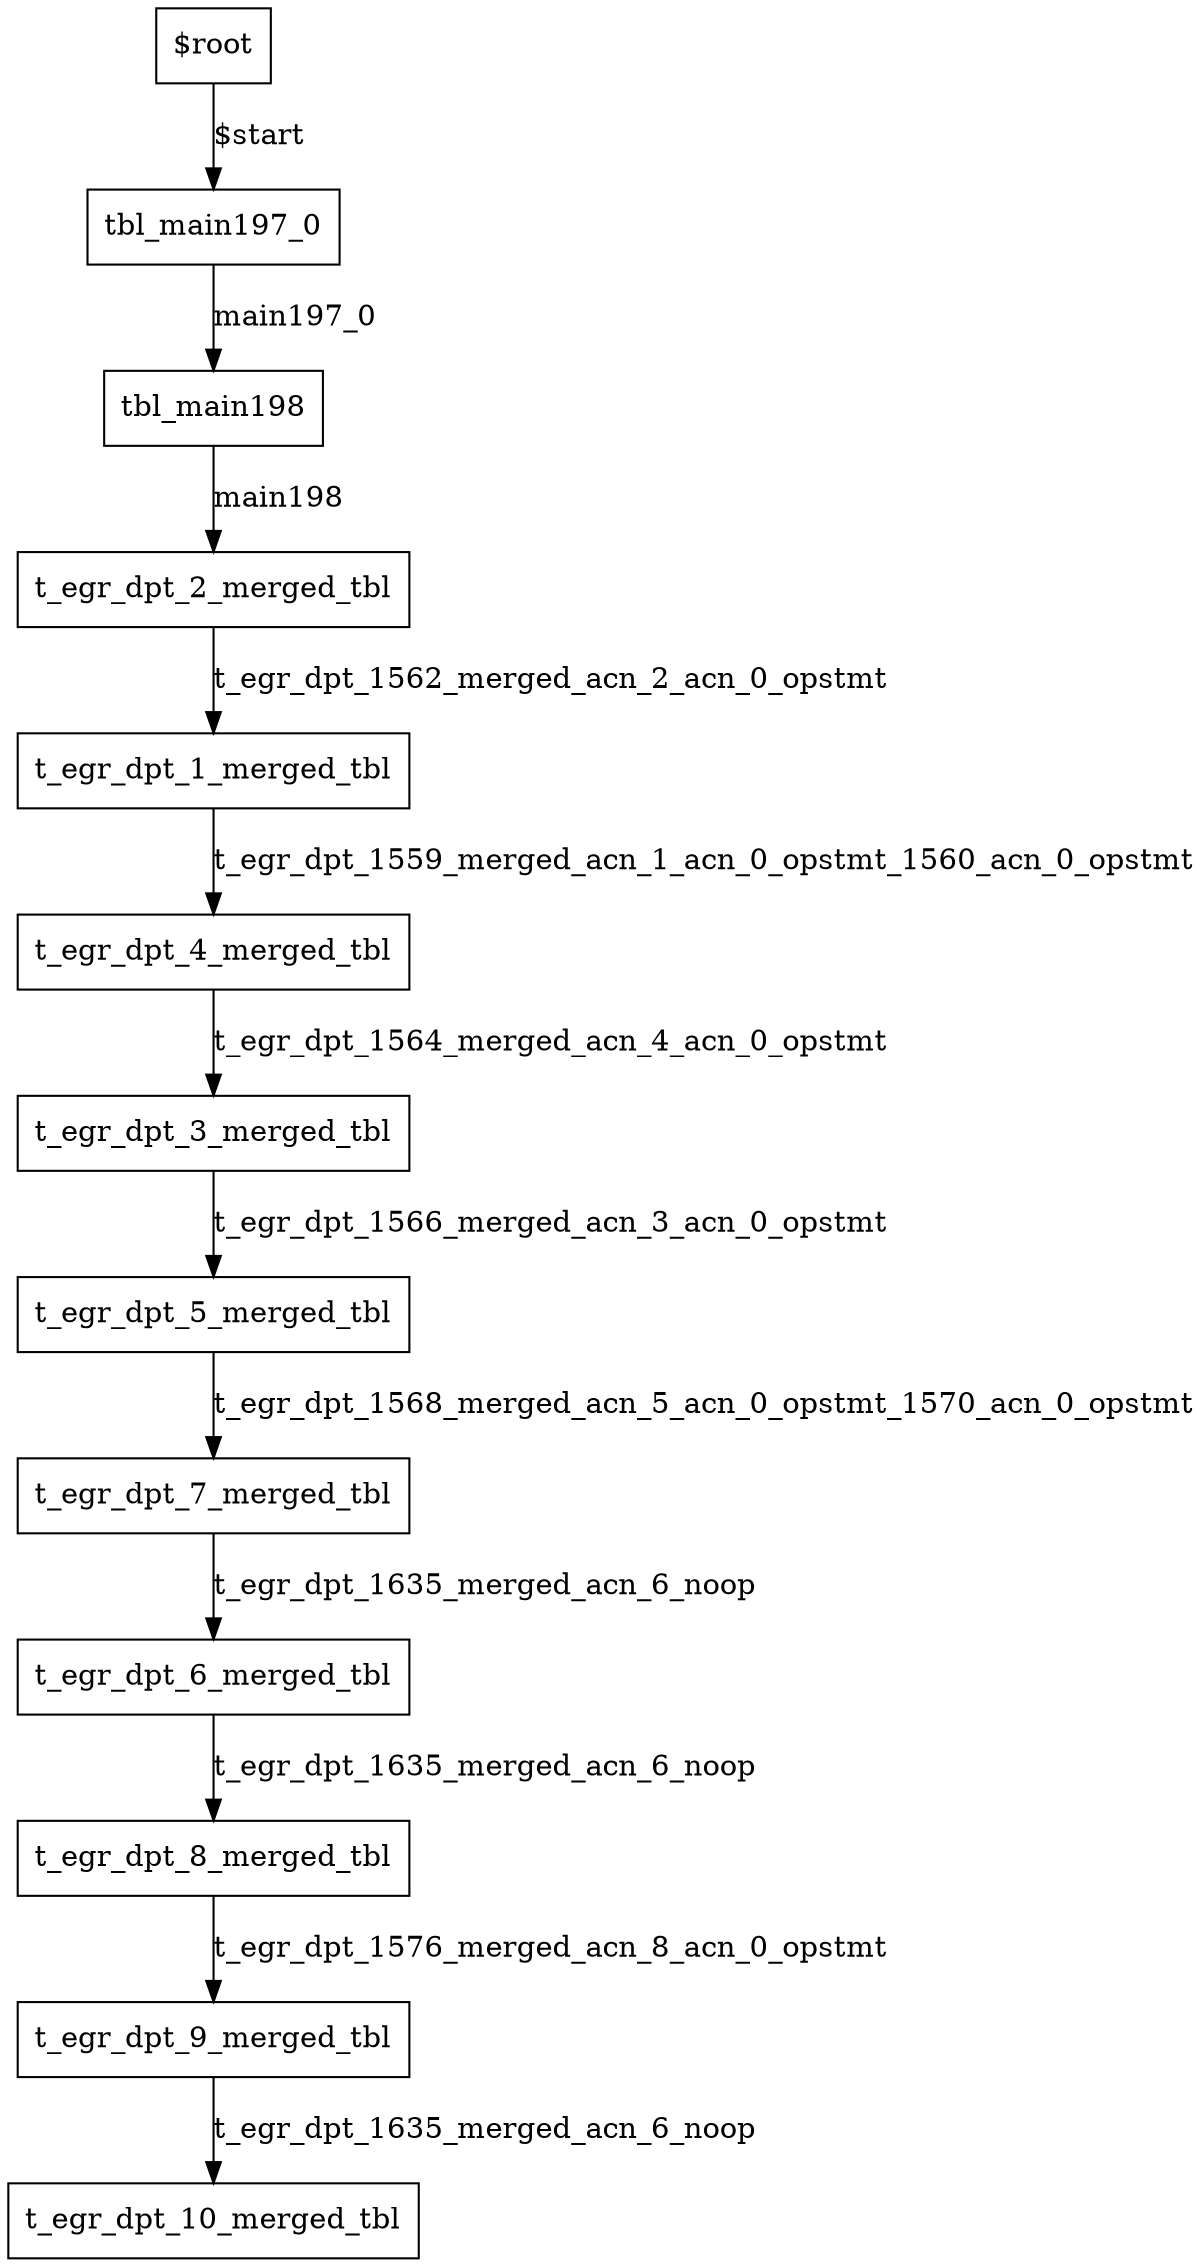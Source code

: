 digraph egress {
0 [label="$root" shape=box color="black"];
12 [label="t_egr_dpt_10_merged_tbl" shape=box color="black"];
4 [label="t_egr_dpt_1_merged_tbl" shape=box color="black"];
3 [label="t_egr_dpt_2_merged_tbl" shape=box color="black"];
6 [label="t_egr_dpt_3_merged_tbl" shape=box color="black"];
5 [label="t_egr_dpt_4_merged_tbl" shape=box color="black"];
7 [label="t_egr_dpt_5_merged_tbl" shape=box color="black"];
9 [label="t_egr_dpt_6_merged_tbl" shape=box color="black"];
8 [label="t_egr_dpt_7_merged_tbl" shape=box color="black"];
10 [label="t_egr_dpt_8_merged_tbl" shape=box color="black"];
11 [label="t_egr_dpt_9_merged_tbl" shape=box color="black"];
1 [label="tbl_main197_0" shape=box color="black"];
2 [label="tbl_main198" shape=box color="black"];
0-> 1 [label="$start" color="black"];
4-> 5 [label="t_egr_dpt_1559_merged_acn_1_acn_0_opstmt_1560_acn_0_opstmt" color="black"];
3-> 4 [label="t_egr_dpt_1562_merged_acn_2_acn_0_opstmt" color="black"];
6-> 7 [label="t_egr_dpt_1566_merged_acn_3_acn_0_opstmt" color="black"];
5-> 6 [label="t_egr_dpt_1564_merged_acn_4_acn_0_opstmt" color="black"];
7-> 8 [label="t_egr_dpt_1568_merged_acn_5_acn_0_opstmt_1570_acn_0_opstmt" color="black"];
9-> 10 [label="t_egr_dpt_1635_merged_acn_6_noop" color="black"];
8-> 9 [label="t_egr_dpt_1635_merged_acn_6_noop" color="black"];
10-> 11 [label="t_egr_dpt_1576_merged_acn_8_acn_0_opstmt" color="black"];
11-> 12 [label="t_egr_dpt_1635_merged_acn_6_noop" color="black"];
1-> 2 [label="main197_0" color="black"];
2-> 3 [label="main198" color="black"];
}
